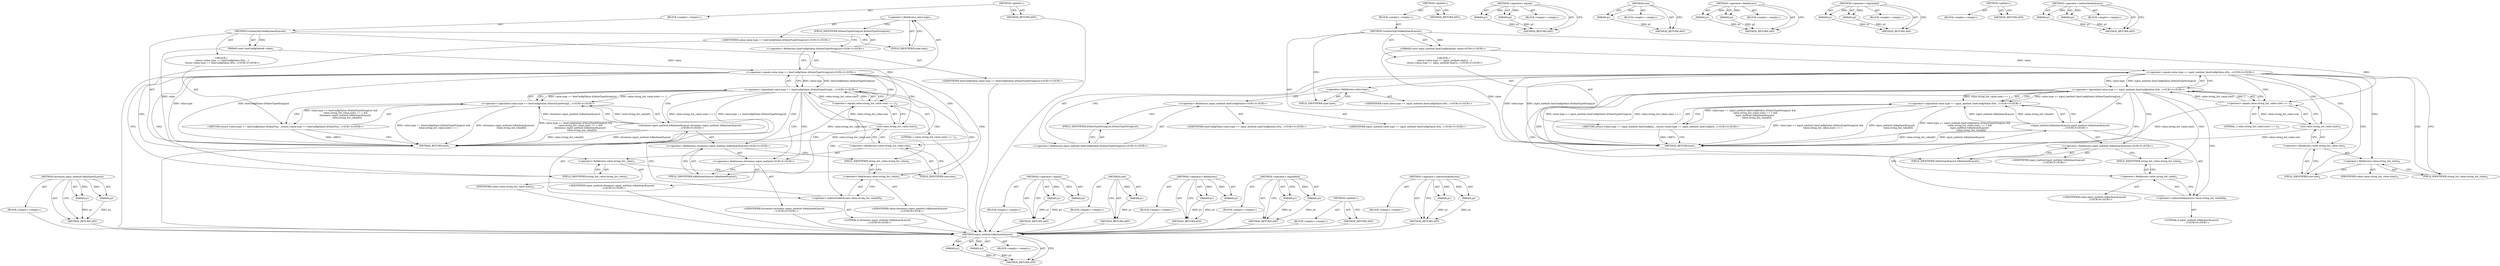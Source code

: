 digraph "&lt;operator&gt;.indirectIndexAccess" {
vulnerable_82 [label=<(METHOD,chromeos.input_method.IsKeyboardLayout)>];
vulnerable_83 [label=<(PARAM,p1)>];
vulnerable_84 [label=<(PARAM,p2)>];
vulnerable_85 [label=<(BLOCK,&lt;empty&gt;,&lt;empty&gt;)>];
vulnerable_86 [label=<(METHOD_RETURN,ANY)>];
vulnerable_6 [label=<(METHOD,&lt;global&gt;)<SUB>1</SUB>>];
vulnerable_7 [label=<(BLOCK,&lt;empty&gt;,&lt;empty&gt;)<SUB>1</SUB>>];
vulnerable_8 [label=<(METHOD,ContainOnlyOneKeyboardLayout)<SUB>1</SUB>>];
vulnerable_9 [label=<(PARAM,const ImeConfigValue&amp; value)<SUB>2</SUB>>];
vulnerable_10 [label="<(BLOCK,{
    return (value.type == ImeConfigValue::kVa...,{
    return (value.type == ImeConfigValue::kVa...)<SUB>2</SUB>>"];
vulnerable_11 [label="<(RETURN,return (value.type == ImeConfigValue::kValueTyp...,return (value.type == ImeConfigValue::kValueTyp...)<SUB>3</SUB>>"];
vulnerable_12 [label="<(&lt;operator&gt;.logicalAnd,value.type == ImeConfigValue::kValueTypeStringL...)<SUB>3</SUB>>"];
vulnerable_13 [label="<(&lt;operator&gt;.logicalAnd,value.type == ImeConfigValue::kValueTypeStringL...)<SUB>3</SUB>>"];
vulnerable_14 [label="<(&lt;operator&gt;.equals,value.type == ImeConfigValue::kValueTypeStringList)<SUB>3</SUB>>"];
vulnerable_15 [label=<(&lt;operator&gt;.fieldAccess,value.type)<SUB>3</SUB>>];
vulnerable_16 [label="<(IDENTIFIER,value,value.type == ImeConfigValue::kValueTypeStringList)<SUB>3</SUB>>"];
vulnerable_17 [label=<(FIELD_IDENTIFIER,type,type)<SUB>3</SUB>>];
vulnerable_18 [label="<(&lt;operator&gt;.fieldAccess,ImeConfigValue::kValueTypeStringList)<SUB>3</SUB>>"];
vulnerable_19 [label="<(IDENTIFIER,ImeConfigValue,value.type == ImeConfigValue::kValueTypeStringList)<SUB>3</SUB>>"];
vulnerable_20 [label=<(FIELD_IDENTIFIER,kValueTypeStringList,kValueTypeStringList)<SUB>3</SUB>>];
vulnerable_21 [label=<(&lt;operator&gt;.equals,value.string_list_value.size() == 1)<SUB>4</SUB>>];
vulnerable_22 [label=<(size,value.string_list_value.size())<SUB>4</SUB>>];
vulnerable_23 [label=<(&lt;operator&gt;.fieldAccess,value.string_list_value.size)<SUB>4</SUB>>];
vulnerable_24 [label=<(&lt;operator&gt;.fieldAccess,value.string_list_value)<SUB>4</SUB>>];
vulnerable_25 [label=<(IDENTIFIER,value,value.string_list_value.size())<SUB>4</SUB>>];
vulnerable_26 [label=<(FIELD_IDENTIFIER,string_list_value,string_list_value)<SUB>4</SUB>>];
vulnerable_27 [label=<(FIELD_IDENTIFIER,size,size)<SUB>4</SUB>>];
vulnerable_28 [label=<(LITERAL,1,value.string_list_value.size() == 1)<SUB>4</SUB>>];
vulnerable_29 [label="<(chromeos.input_method.IsKeyboardLayout,chromeos::input_method::IsKeyboardLayout(
     ...)<SUB>5</SUB>>"];
vulnerable_30 [label="<(&lt;operator&gt;.fieldAccess,chromeos::input_method::IsKeyboardLayout)<SUB>5</SUB>>"];
vulnerable_31 [label="<(&lt;operator&gt;.fieldAccess,chromeos::input_method)<SUB>5</SUB>>"];
vulnerable_32 [label="<(IDENTIFIER,chromeos,chromeos::input_method::IsKeyboardLayout(
     ...)<SUB>5</SUB>>"];
vulnerable_33 [label="<(IDENTIFIER,input_method,chromeos::input_method::IsKeyboardLayout(
     ...)<SUB>5</SUB>>"];
vulnerable_34 [label=<(FIELD_IDENTIFIER,IsKeyboardLayout,IsKeyboardLayout)<SUB>5</SUB>>];
vulnerable_35 [label=<(&lt;operator&gt;.indirectIndexAccess,value.string_list_value[0])<SUB>6</SUB>>];
vulnerable_36 [label=<(&lt;operator&gt;.fieldAccess,value.string_list_value)<SUB>6</SUB>>];
vulnerable_37 [label="<(IDENTIFIER,value,chromeos::input_method::IsKeyboardLayout(
     ...)<SUB>6</SUB>>"];
vulnerable_38 [label=<(FIELD_IDENTIFIER,string_list_value,string_list_value)<SUB>6</SUB>>];
vulnerable_39 [label="<(LITERAL,0,chromeos::input_method::IsKeyboardLayout(
     ...)<SUB>6</SUB>>"];
vulnerable_40 [label=<(METHOD_RETURN,bool)<SUB>1</SUB>>];
vulnerable_42 [label=<(METHOD_RETURN,ANY)<SUB>1</SUB>>];
vulnerable_68 [label=<(METHOD,&lt;operator&gt;.equals)>];
vulnerable_69 [label=<(PARAM,p1)>];
vulnerable_70 [label=<(PARAM,p2)>];
vulnerable_71 [label=<(BLOCK,&lt;empty&gt;,&lt;empty&gt;)>];
vulnerable_72 [label=<(METHOD_RETURN,ANY)>];
vulnerable_78 [label=<(METHOD,size)>];
vulnerable_79 [label=<(PARAM,p1)>];
vulnerable_80 [label=<(BLOCK,&lt;empty&gt;,&lt;empty&gt;)>];
vulnerable_81 [label=<(METHOD_RETURN,ANY)>];
vulnerable_73 [label=<(METHOD,&lt;operator&gt;.fieldAccess)>];
vulnerable_74 [label=<(PARAM,p1)>];
vulnerable_75 [label=<(PARAM,p2)>];
vulnerable_76 [label=<(BLOCK,&lt;empty&gt;,&lt;empty&gt;)>];
vulnerable_77 [label=<(METHOD_RETURN,ANY)>];
vulnerable_63 [label=<(METHOD,&lt;operator&gt;.logicalAnd)>];
vulnerable_64 [label=<(PARAM,p1)>];
vulnerable_65 [label=<(PARAM,p2)>];
vulnerable_66 [label=<(BLOCK,&lt;empty&gt;,&lt;empty&gt;)>];
vulnerable_67 [label=<(METHOD_RETURN,ANY)>];
vulnerable_57 [label=<(METHOD,&lt;global&gt;)<SUB>1</SUB>>];
vulnerable_58 [label=<(BLOCK,&lt;empty&gt;,&lt;empty&gt;)>];
vulnerable_59 [label=<(METHOD_RETURN,ANY)>];
vulnerable_87 [label=<(METHOD,&lt;operator&gt;.indirectIndexAccess)>];
vulnerable_88 [label=<(PARAM,p1)>];
vulnerable_89 [label=<(PARAM,p2)>];
vulnerable_90 [label=<(BLOCK,&lt;empty&gt;,&lt;empty&gt;)>];
vulnerable_91 [label=<(METHOD_RETURN,ANY)>];
fixed_82 [label=<(METHOD,input_method.IsKeyboardLayout)>];
fixed_83 [label=<(PARAM,p1)>];
fixed_84 [label=<(PARAM,p2)>];
fixed_85 [label=<(BLOCK,&lt;empty&gt;,&lt;empty&gt;)>];
fixed_86 [label=<(METHOD_RETURN,ANY)>];
fixed_6 [label=<(METHOD,&lt;global&gt;)<SUB>1</SUB>>];
fixed_7 [label=<(BLOCK,&lt;empty&gt;,&lt;empty&gt;)<SUB>1</SUB>>];
fixed_8 [label=<(METHOD,ContainOnlyOneKeyboardLayout)<SUB>1</SUB>>];
fixed_9 [label="<(PARAM,const input_method::ImeConfigValue&amp; value)<SUB>2</SUB>>"];
fixed_10 [label="<(BLOCK,{
    return (value.type == input_method::ImeCo...,{
    return (value.type == input_method::ImeCo...)<SUB>2</SUB>>"];
fixed_11 [label="<(RETURN,return (value.type == input_method::ImeConfigVa...,return (value.type == input_method::ImeConfigVa...)<SUB>3</SUB>>"];
fixed_12 [label="<(&lt;operator&gt;.logicalAnd,value.type == input_method::ImeConfigValue::kVa...)<SUB>3</SUB>>"];
fixed_13 [label="<(&lt;operator&gt;.logicalAnd,value.type == input_method::ImeConfigValue::kVa...)<SUB>3</SUB>>"];
fixed_14 [label="<(&lt;operator&gt;.equals,value.type == input_method::ImeConfigValue::kVa...)<SUB>3</SUB>>"];
fixed_15 [label=<(&lt;operator&gt;.fieldAccess,value.type)<SUB>3</SUB>>];
fixed_16 [label="<(IDENTIFIER,value,value.type == input_method::ImeConfigValue::kVa...)<SUB>3</SUB>>"];
fixed_17 [label=<(FIELD_IDENTIFIER,type,type)<SUB>3</SUB>>];
fixed_18 [label="<(&lt;operator&gt;.fieldAccess,input_method::ImeConfigValue::kValueTypeStringList)<SUB>3</SUB>>"];
fixed_19 [label="<(&lt;operator&gt;.fieldAccess,input_method::ImeConfigValue)<SUB>3</SUB>>"];
fixed_20 [label="<(IDENTIFIER,input_method,value.type == input_method::ImeConfigValue::kVa...)<SUB>3</SUB>>"];
fixed_21 [label="<(IDENTIFIER,ImeConfigValue,value.type == input_method::ImeConfigValue::kVa...)<SUB>3</SUB>>"];
fixed_22 [label=<(FIELD_IDENTIFIER,kValueTypeStringList,kValueTypeStringList)<SUB>3</SUB>>];
fixed_23 [label=<(&lt;operator&gt;.equals,value.string_list_value.size() == 1)<SUB>4</SUB>>];
fixed_24 [label=<(size,value.string_list_value.size())<SUB>4</SUB>>];
fixed_25 [label=<(&lt;operator&gt;.fieldAccess,value.string_list_value.size)<SUB>4</SUB>>];
fixed_26 [label=<(&lt;operator&gt;.fieldAccess,value.string_list_value)<SUB>4</SUB>>];
fixed_27 [label=<(IDENTIFIER,value,value.string_list_value.size())<SUB>4</SUB>>];
fixed_28 [label=<(FIELD_IDENTIFIER,string_list_value,string_list_value)<SUB>4</SUB>>];
fixed_29 [label=<(FIELD_IDENTIFIER,size,size)<SUB>4</SUB>>];
fixed_30 [label=<(LITERAL,1,value.string_list_value.size() == 1)<SUB>4</SUB>>];
fixed_31 [label="<(input_method.IsKeyboardLayout,input_method::IsKeyboardLayout(
               ...)<SUB>5</SUB>>"];
fixed_32 [label="<(&lt;operator&gt;.fieldAccess,input_method::IsKeyboardLayout)<SUB>5</SUB>>"];
fixed_33 [label="<(IDENTIFIER,input_method,input_method::IsKeyboardLayout(
               ...)<SUB>5</SUB>>"];
fixed_34 [label=<(FIELD_IDENTIFIER,IsKeyboardLayout,IsKeyboardLayout)<SUB>5</SUB>>];
fixed_35 [label=<(&lt;operator&gt;.indirectIndexAccess,value.string_list_value[0])<SUB>6</SUB>>];
fixed_36 [label=<(&lt;operator&gt;.fieldAccess,value.string_list_value)<SUB>6</SUB>>];
fixed_37 [label="<(IDENTIFIER,value,input_method::IsKeyboardLayout(
               ...)<SUB>6</SUB>>"];
fixed_38 [label=<(FIELD_IDENTIFIER,string_list_value,string_list_value)<SUB>6</SUB>>];
fixed_39 [label="<(LITERAL,0,input_method::IsKeyboardLayout(
               ...)<SUB>6</SUB>>"];
fixed_40 [label=<(METHOD_RETURN,bool)<SUB>1</SUB>>];
fixed_42 [label=<(METHOD_RETURN,ANY)<SUB>1</SUB>>];
fixed_68 [label=<(METHOD,&lt;operator&gt;.equals)>];
fixed_69 [label=<(PARAM,p1)>];
fixed_70 [label=<(PARAM,p2)>];
fixed_71 [label=<(BLOCK,&lt;empty&gt;,&lt;empty&gt;)>];
fixed_72 [label=<(METHOD_RETURN,ANY)>];
fixed_78 [label=<(METHOD,size)>];
fixed_79 [label=<(PARAM,p1)>];
fixed_80 [label=<(BLOCK,&lt;empty&gt;,&lt;empty&gt;)>];
fixed_81 [label=<(METHOD_RETURN,ANY)>];
fixed_73 [label=<(METHOD,&lt;operator&gt;.fieldAccess)>];
fixed_74 [label=<(PARAM,p1)>];
fixed_75 [label=<(PARAM,p2)>];
fixed_76 [label=<(BLOCK,&lt;empty&gt;,&lt;empty&gt;)>];
fixed_77 [label=<(METHOD_RETURN,ANY)>];
fixed_63 [label=<(METHOD,&lt;operator&gt;.logicalAnd)>];
fixed_64 [label=<(PARAM,p1)>];
fixed_65 [label=<(PARAM,p2)>];
fixed_66 [label=<(BLOCK,&lt;empty&gt;,&lt;empty&gt;)>];
fixed_67 [label=<(METHOD_RETURN,ANY)>];
fixed_57 [label=<(METHOD,&lt;global&gt;)<SUB>1</SUB>>];
fixed_58 [label=<(BLOCK,&lt;empty&gt;,&lt;empty&gt;)>];
fixed_59 [label=<(METHOD_RETURN,ANY)>];
fixed_87 [label=<(METHOD,&lt;operator&gt;.indirectIndexAccess)>];
fixed_88 [label=<(PARAM,p1)>];
fixed_89 [label=<(PARAM,p2)>];
fixed_90 [label=<(BLOCK,&lt;empty&gt;,&lt;empty&gt;)>];
fixed_91 [label=<(METHOD_RETURN,ANY)>];
vulnerable_82 -> vulnerable_83  [key=0, label="AST: "];
vulnerable_82 -> vulnerable_83  [key=1, label="DDG: "];
vulnerable_82 -> vulnerable_85  [key=0, label="AST: "];
vulnerable_82 -> vulnerable_84  [key=0, label="AST: "];
vulnerable_82 -> vulnerable_84  [key=1, label="DDG: "];
vulnerable_82 -> vulnerable_86  [key=0, label="AST: "];
vulnerable_82 -> vulnerable_86  [key=1, label="CFG: "];
vulnerable_83 -> vulnerable_86  [key=0, label="DDG: p1"];
vulnerable_84 -> vulnerable_86  [key=0, label="DDG: p2"];
vulnerable_85 -> fixed_82  [key=0];
vulnerable_86 -> fixed_82  [key=0];
vulnerable_6 -> vulnerable_7  [key=0, label="AST: "];
vulnerable_6 -> vulnerable_42  [key=0, label="AST: "];
vulnerable_6 -> vulnerable_42  [key=1, label="CFG: "];
vulnerable_7 -> vulnerable_8  [key=0, label="AST: "];
vulnerable_8 -> vulnerable_9  [key=0, label="AST: "];
vulnerable_8 -> vulnerable_9  [key=1, label="DDG: "];
vulnerable_8 -> vulnerable_10  [key=0, label="AST: "];
vulnerable_8 -> vulnerable_40  [key=0, label="AST: "];
vulnerable_8 -> vulnerable_17  [key=0, label="CFG: "];
vulnerable_8 -> vulnerable_21  [key=0, label="DDG: "];
vulnerable_9 -> vulnerable_40  [key=0, label="DDG: value"];
vulnerable_9 -> vulnerable_14  [key=0, label="DDG: value"];
vulnerable_10 -> vulnerable_11  [key=0, label="AST: "];
vulnerable_11 -> vulnerable_12  [key=0, label="AST: "];
vulnerable_11 -> vulnerable_40  [key=0, label="CFG: "];
vulnerable_11 -> vulnerable_40  [key=1, label="DDG: &lt;RET&gt;"];
vulnerable_12 -> vulnerable_13  [key=0, label="AST: "];
vulnerable_12 -> vulnerable_29  [key=0, label="AST: "];
vulnerable_12 -> vulnerable_11  [key=0, label="CFG: "];
vulnerable_12 -> vulnerable_11  [key=1, label="DDG: value.type == ImeConfigValue::kValueTypeStringList &amp;&amp;
             value.string_list_value.size() == 1 &amp;&amp;
            chromeos::input_method::IsKeyboardLayout(
                 value.string_list_value[0])"];
vulnerable_12 -> vulnerable_40  [key=0, label="DDG: value.type == ImeConfigValue::kValueTypeStringList &amp;&amp;
             value.string_list_value.size() == 1"];
vulnerable_12 -> vulnerable_40  [key=1, label="DDG: chromeos::input_method::IsKeyboardLayout(
                 value.string_list_value[0])"];
vulnerable_12 -> vulnerable_40  [key=2, label="DDG: value.type == ImeConfigValue::kValueTypeStringList &amp;&amp;
             value.string_list_value.size() == 1 &amp;&amp;
            chromeos::input_method::IsKeyboardLayout(
                 value.string_list_value[0])"];
vulnerable_13 -> vulnerable_14  [key=0, label="AST: "];
vulnerable_13 -> vulnerable_21  [key=0, label="AST: "];
vulnerable_13 -> vulnerable_12  [key=0, label="CFG: "];
vulnerable_13 -> vulnerable_12  [key=1, label="DDG: value.type == ImeConfigValue::kValueTypeStringList"];
vulnerable_13 -> vulnerable_12  [key=2, label="DDG: value.string_list_value.size() == 1"];
vulnerable_13 -> vulnerable_31  [key=0, label="CFG: "];
vulnerable_13 -> vulnerable_31  [key=1, label="CDG: "];
vulnerable_13 -> vulnerable_40  [key=0, label="DDG: value.type == ImeConfigValue::kValueTypeStringList"];
vulnerable_13 -> vulnerable_40  [key=1, label="DDG: value.string_list_value.size() == 1"];
vulnerable_13 -> vulnerable_30  [key=0, label="CDG: "];
vulnerable_13 -> vulnerable_29  [key=0, label="CDG: "];
vulnerable_13 -> vulnerable_34  [key=0, label="CDG: "];
vulnerable_13 -> vulnerable_36  [key=0, label="CDG: "];
vulnerable_13 -> vulnerable_35  [key=0, label="CDG: "];
vulnerable_13 -> vulnerable_38  [key=0, label="CDG: "];
vulnerable_14 -> vulnerable_15  [key=0, label="AST: "];
vulnerable_14 -> vulnerable_18  [key=0, label="AST: "];
vulnerable_14 -> vulnerable_13  [key=0, label="CFG: "];
vulnerable_14 -> vulnerable_13  [key=1, label="DDG: value.type"];
vulnerable_14 -> vulnerable_13  [key=2, label="DDG: ImeConfigValue::kValueTypeStringList"];
vulnerable_14 -> vulnerable_26  [key=0, label="CFG: "];
vulnerable_14 -> vulnerable_26  [key=1, label="CDG: "];
vulnerable_14 -> vulnerable_40  [key=0, label="DDG: value.type"];
vulnerable_14 -> vulnerable_40  [key=1, label="DDG: ImeConfigValue::kValueTypeStringList"];
vulnerable_14 -> vulnerable_24  [key=0, label="CDG: "];
vulnerable_14 -> vulnerable_21  [key=0, label="CDG: "];
vulnerable_14 -> vulnerable_23  [key=0, label="CDG: "];
vulnerable_14 -> vulnerable_22  [key=0, label="CDG: "];
vulnerable_14 -> vulnerable_27  [key=0, label="CDG: "];
vulnerable_15 -> vulnerable_16  [key=0, label="AST: "];
vulnerable_15 -> vulnerable_17  [key=0, label="AST: "];
vulnerable_15 -> vulnerable_20  [key=0, label="CFG: "];
vulnerable_16 -> fixed_82  [key=0];
vulnerable_17 -> vulnerable_15  [key=0, label="CFG: "];
vulnerable_18 -> vulnerable_19  [key=0, label="AST: "];
vulnerable_18 -> vulnerable_20  [key=0, label="AST: "];
vulnerable_18 -> vulnerable_14  [key=0, label="CFG: "];
vulnerable_19 -> fixed_82  [key=0];
vulnerable_20 -> vulnerable_18  [key=0, label="CFG: "];
vulnerable_21 -> vulnerable_22  [key=0, label="AST: "];
vulnerable_21 -> vulnerable_28  [key=0, label="AST: "];
vulnerable_21 -> vulnerable_13  [key=0, label="CFG: "];
vulnerable_21 -> vulnerable_13  [key=1, label="DDG: value.string_list_value.size()"];
vulnerable_21 -> vulnerable_13  [key=2, label="DDG: 1"];
vulnerable_21 -> vulnerable_40  [key=0, label="DDG: value.string_list_value.size()"];
vulnerable_22 -> vulnerable_23  [key=0, label="AST: "];
vulnerable_22 -> vulnerable_21  [key=0, label="CFG: "];
vulnerable_22 -> vulnerable_21  [key=1, label="DDG: value.string_list_value.size"];
vulnerable_22 -> vulnerable_40  [key=0, label="DDG: value.string_list_value.size"];
vulnerable_23 -> vulnerable_24  [key=0, label="AST: "];
vulnerable_23 -> vulnerable_27  [key=0, label="AST: "];
vulnerable_23 -> vulnerable_22  [key=0, label="CFG: "];
vulnerable_24 -> vulnerable_25  [key=0, label="AST: "];
vulnerable_24 -> vulnerable_26  [key=0, label="AST: "];
vulnerable_24 -> vulnerable_27  [key=0, label="CFG: "];
vulnerable_25 -> fixed_82  [key=0];
vulnerable_26 -> vulnerable_24  [key=0, label="CFG: "];
vulnerable_27 -> vulnerable_23  [key=0, label="CFG: "];
vulnerable_28 -> fixed_82  [key=0];
vulnerable_29 -> vulnerable_30  [key=0, label="AST: "];
vulnerable_29 -> vulnerable_35  [key=0, label="AST: "];
vulnerable_29 -> vulnerable_12  [key=0, label="CFG: "];
vulnerable_29 -> vulnerable_12  [key=1, label="DDG: chromeos::input_method::IsKeyboardLayout"];
vulnerable_29 -> vulnerable_12  [key=2, label="DDG: value.string_list_value[0]"];
vulnerable_29 -> vulnerable_40  [key=0, label="DDG: chromeos::input_method::IsKeyboardLayout"];
vulnerable_29 -> vulnerable_40  [key=1, label="DDG: value.string_list_value[0]"];
vulnerable_30 -> vulnerable_31  [key=0, label="AST: "];
vulnerable_30 -> vulnerable_34  [key=0, label="AST: "];
vulnerable_30 -> vulnerable_38  [key=0, label="CFG: "];
vulnerable_31 -> vulnerable_32  [key=0, label="AST: "];
vulnerable_31 -> vulnerable_33  [key=0, label="AST: "];
vulnerable_31 -> vulnerable_34  [key=0, label="CFG: "];
vulnerable_32 -> fixed_82  [key=0];
vulnerable_33 -> fixed_82  [key=0];
vulnerable_34 -> vulnerable_30  [key=0, label="CFG: "];
vulnerable_35 -> vulnerable_36  [key=0, label="AST: "];
vulnerable_35 -> vulnerable_39  [key=0, label="AST: "];
vulnerable_35 -> vulnerable_29  [key=0, label="CFG: "];
vulnerable_36 -> vulnerable_37  [key=0, label="AST: "];
vulnerable_36 -> vulnerable_38  [key=0, label="AST: "];
vulnerable_36 -> vulnerable_35  [key=0, label="CFG: "];
vulnerable_37 -> fixed_82  [key=0];
vulnerable_38 -> vulnerable_36  [key=0, label="CFG: "];
vulnerable_39 -> fixed_82  [key=0];
vulnerable_40 -> fixed_82  [key=0];
vulnerable_42 -> fixed_82  [key=0];
vulnerable_68 -> vulnerable_69  [key=0, label="AST: "];
vulnerable_68 -> vulnerable_69  [key=1, label="DDG: "];
vulnerable_68 -> vulnerable_71  [key=0, label="AST: "];
vulnerable_68 -> vulnerable_70  [key=0, label="AST: "];
vulnerable_68 -> vulnerable_70  [key=1, label="DDG: "];
vulnerable_68 -> vulnerable_72  [key=0, label="AST: "];
vulnerable_68 -> vulnerable_72  [key=1, label="CFG: "];
vulnerable_69 -> vulnerable_72  [key=0, label="DDG: p1"];
vulnerable_70 -> vulnerable_72  [key=0, label="DDG: p2"];
vulnerable_71 -> fixed_82  [key=0];
vulnerable_72 -> fixed_82  [key=0];
vulnerable_78 -> vulnerable_79  [key=0, label="AST: "];
vulnerable_78 -> vulnerable_79  [key=1, label="DDG: "];
vulnerable_78 -> vulnerable_80  [key=0, label="AST: "];
vulnerable_78 -> vulnerable_81  [key=0, label="AST: "];
vulnerable_78 -> vulnerable_81  [key=1, label="CFG: "];
vulnerable_79 -> vulnerable_81  [key=0, label="DDG: p1"];
vulnerable_80 -> fixed_82  [key=0];
vulnerable_81 -> fixed_82  [key=0];
vulnerable_73 -> vulnerable_74  [key=0, label="AST: "];
vulnerable_73 -> vulnerable_74  [key=1, label="DDG: "];
vulnerable_73 -> vulnerable_76  [key=0, label="AST: "];
vulnerable_73 -> vulnerable_75  [key=0, label="AST: "];
vulnerable_73 -> vulnerable_75  [key=1, label="DDG: "];
vulnerable_73 -> vulnerable_77  [key=0, label="AST: "];
vulnerable_73 -> vulnerable_77  [key=1, label="CFG: "];
vulnerable_74 -> vulnerable_77  [key=0, label="DDG: p1"];
vulnerable_75 -> vulnerable_77  [key=0, label="DDG: p2"];
vulnerable_76 -> fixed_82  [key=0];
vulnerable_77 -> fixed_82  [key=0];
vulnerable_63 -> vulnerable_64  [key=0, label="AST: "];
vulnerable_63 -> vulnerable_64  [key=1, label="DDG: "];
vulnerable_63 -> vulnerable_66  [key=0, label="AST: "];
vulnerable_63 -> vulnerable_65  [key=0, label="AST: "];
vulnerable_63 -> vulnerable_65  [key=1, label="DDG: "];
vulnerable_63 -> vulnerable_67  [key=0, label="AST: "];
vulnerable_63 -> vulnerable_67  [key=1, label="CFG: "];
vulnerable_64 -> vulnerable_67  [key=0, label="DDG: p1"];
vulnerable_65 -> vulnerable_67  [key=0, label="DDG: p2"];
vulnerable_66 -> fixed_82  [key=0];
vulnerable_67 -> fixed_82  [key=0];
vulnerable_57 -> vulnerable_58  [key=0, label="AST: "];
vulnerable_57 -> vulnerable_59  [key=0, label="AST: "];
vulnerable_57 -> vulnerable_59  [key=1, label="CFG: "];
vulnerable_58 -> fixed_82  [key=0];
vulnerable_59 -> fixed_82  [key=0];
vulnerable_87 -> vulnerable_88  [key=0, label="AST: "];
vulnerable_87 -> vulnerable_88  [key=1, label="DDG: "];
vulnerable_87 -> vulnerable_90  [key=0, label="AST: "];
vulnerable_87 -> vulnerable_89  [key=0, label="AST: "];
vulnerable_87 -> vulnerable_89  [key=1, label="DDG: "];
vulnerable_87 -> vulnerable_91  [key=0, label="AST: "];
vulnerable_87 -> vulnerable_91  [key=1, label="CFG: "];
vulnerable_88 -> vulnerable_91  [key=0, label="DDG: p1"];
vulnerable_89 -> vulnerable_91  [key=0, label="DDG: p2"];
vulnerable_90 -> fixed_82  [key=0];
vulnerable_91 -> fixed_82  [key=0];
fixed_82 -> fixed_83  [key=0, label="AST: "];
fixed_82 -> fixed_83  [key=1, label="DDG: "];
fixed_82 -> fixed_85  [key=0, label="AST: "];
fixed_82 -> fixed_84  [key=0, label="AST: "];
fixed_82 -> fixed_84  [key=1, label="DDG: "];
fixed_82 -> fixed_86  [key=0, label="AST: "];
fixed_82 -> fixed_86  [key=1, label="CFG: "];
fixed_83 -> fixed_86  [key=0, label="DDG: p1"];
fixed_84 -> fixed_86  [key=0, label="DDG: p2"];
fixed_6 -> fixed_7  [key=0, label="AST: "];
fixed_6 -> fixed_42  [key=0, label="AST: "];
fixed_6 -> fixed_42  [key=1, label="CFG: "];
fixed_7 -> fixed_8  [key=0, label="AST: "];
fixed_8 -> fixed_9  [key=0, label="AST: "];
fixed_8 -> fixed_9  [key=1, label="DDG: "];
fixed_8 -> fixed_10  [key=0, label="AST: "];
fixed_8 -> fixed_40  [key=0, label="AST: "];
fixed_8 -> fixed_17  [key=0, label="CFG: "];
fixed_8 -> fixed_23  [key=0, label="DDG: "];
fixed_9 -> fixed_40  [key=0, label="DDG: value"];
fixed_9 -> fixed_14  [key=0, label="DDG: value"];
fixed_10 -> fixed_11  [key=0, label="AST: "];
fixed_11 -> fixed_12  [key=0, label="AST: "];
fixed_11 -> fixed_40  [key=0, label="CFG: "];
fixed_11 -> fixed_40  [key=1, label="DDG: &lt;RET&gt;"];
fixed_12 -> fixed_13  [key=0, label="AST: "];
fixed_12 -> fixed_31  [key=0, label="AST: "];
fixed_12 -> fixed_11  [key=0, label="CFG: "];
fixed_12 -> fixed_11  [key=1, label="DDG: value.type == input_method::ImeConfigValue::kValueTypeStringList &amp;&amp;
             value.string_list_value.size() == 1 &amp;&amp;
            input_method::IsKeyboardLayout(
                 value.string_list_value[0])"];
fixed_12 -> fixed_40  [key=0, label="DDG: value.type == input_method::ImeConfigValue::kValueTypeStringList &amp;&amp;
             value.string_list_value.size() == 1"];
fixed_12 -> fixed_40  [key=1, label="DDG: input_method::IsKeyboardLayout(
                 value.string_list_value[0])"];
fixed_12 -> fixed_40  [key=2, label="DDG: value.type == input_method::ImeConfigValue::kValueTypeStringList &amp;&amp;
             value.string_list_value.size() == 1 &amp;&amp;
            input_method::IsKeyboardLayout(
                 value.string_list_value[0])"];
fixed_13 -> fixed_14  [key=0, label="AST: "];
fixed_13 -> fixed_23  [key=0, label="AST: "];
fixed_13 -> fixed_12  [key=0, label="CFG: "];
fixed_13 -> fixed_12  [key=1, label="DDG: value.type == input_method::ImeConfigValue::kValueTypeStringList"];
fixed_13 -> fixed_12  [key=2, label="DDG: value.string_list_value.size() == 1"];
fixed_13 -> fixed_34  [key=0, label="CFG: "];
fixed_13 -> fixed_34  [key=1, label="CDG: "];
fixed_13 -> fixed_40  [key=0, label="DDG: value.type == input_method::ImeConfigValue::kValueTypeStringList"];
fixed_13 -> fixed_40  [key=1, label="DDG: value.string_list_value.size() == 1"];
fixed_13 -> fixed_32  [key=0, label="CDG: "];
fixed_13 -> fixed_36  [key=0, label="CDG: "];
fixed_13 -> fixed_35  [key=0, label="CDG: "];
fixed_13 -> fixed_38  [key=0, label="CDG: "];
fixed_13 -> fixed_31  [key=0, label="CDG: "];
fixed_14 -> fixed_15  [key=0, label="AST: "];
fixed_14 -> fixed_18  [key=0, label="AST: "];
fixed_14 -> fixed_13  [key=0, label="CFG: "];
fixed_14 -> fixed_13  [key=1, label="DDG: value.type"];
fixed_14 -> fixed_13  [key=2, label="DDG: input_method::ImeConfigValue::kValueTypeStringList"];
fixed_14 -> fixed_28  [key=0, label="CFG: "];
fixed_14 -> fixed_28  [key=1, label="CDG: "];
fixed_14 -> fixed_40  [key=0, label="DDG: value.type"];
fixed_14 -> fixed_40  [key=1, label="DDG: input_method::ImeConfigValue::kValueTypeStringList"];
fixed_14 -> fixed_24  [key=0, label="CDG: "];
fixed_14 -> fixed_29  [key=0, label="CDG: "];
fixed_14 -> fixed_26  [key=0, label="CDG: "];
fixed_14 -> fixed_23  [key=0, label="CDG: "];
fixed_14 -> fixed_25  [key=0, label="CDG: "];
fixed_15 -> fixed_16  [key=0, label="AST: "];
fixed_15 -> fixed_17  [key=0, label="AST: "];
fixed_15 -> fixed_19  [key=0, label="CFG: "];
fixed_17 -> fixed_15  [key=0, label="CFG: "];
fixed_18 -> fixed_19  [key=0, label="AST: "];
fixed_18 -> fixed_22  [key=0, label="AST: "];
fixed_18 -> fixed_14  [key=0, label="CFG: "];
fixed_19 -> fixed_20  [key=0, label="AST: "];
fixed_19 -> fixed_21  [key=0, label="AST: "];
fixed_19 -> fixed_22  [key=0, label="CFG: "];
fixed_22 -> fixed_18  [key=0, label="CFG: "];
fixed_23 -> fixed_24  [key=0, label="AST: "];
fixed_23 -> fixed_30  [key=0, label="AST: "];
fixed_23 -> fixed_13  [key=0, label="CFG: "];
fixed_23 -> fixed_13  [key=1, label="DDG: value.string_list_value.size()"];
fixed_23 -> fixed_13  [key=2, label="DDG: 1"];
fixed_23 -> fixed_40  [key=0, label="DDG: value.string_list_value.size()"];
fixed_24 -> fixed_25  [key=0, label="AST: "];
fixed_24 -> fixed_23  [key=0, label="CFG: "];
fixed_24 -> fixed_23  [key=1, label="DDG: value.string_list_value.size"];
fixed_24 -> fixed_40  [key=0, label="DDG: value.string_list_value.size"];
fixed_25 -> fixed_26  [key=0, label="AST: "];
fixed_25 -> fixed_29  [key=0, label="AST: "];
fixed_25 -> fixed_24  [key=0, label="CFG: "];
fixed_26 -> fixed_27  [key=0, label="AST: "];
fixed_26 -> fixed_28  [key=0, label="AST: "];
fixed_26 -> fixed_29  [key=0, label="CFG: "];
fixed_28 -> fixed_26  [key=0, label="CFG: "];
fixed_29 -> fixed_25  [key=0, label="CFG: "];
fixed_31 -> fixed_32  [key=0, label="AST: "];
fixed_31 -> fixed_35  [key=0, label="AST: "];
fixed_31 -> fixed_12  [key=0, label="CFG: "];
fixed_31 -> fixed_12  [key=1, label="DDG: input_method::IsKeyboardLayout"];
fixed_31 -> fixed_12  [key=2, label="DDG: value.string_list_value[0]"];
fixed_31 -> fixed_40  [key=0, label="DDG: input_method::IsKeyboardLayout"];
fixed_31 -> fixed_40  [key=1, label="DDG: value.string_list_value[0]"];
fixed_32 -> fixed_33  [key=0, label="AST: "];
fixed_32 -> fixed_34  [key=0, label="AST: "];
fixed_32 -> fixed_38  [key=0, label="CFG: "];
fixed_34 -> fixed_32  [key=0, label="CFG: "];
fixed_35 -> fixed_36  [key=0, label="AST: "];
fixed_35 -> fixed_39  [key=0, label="AST: "];
fixed_35 -> fixed_31  [key=0, label="CFG: "];
fixed_36 -> fixed_37  [key=0, label="AST: "];
fixed_36 -> fixed_38  [key=0, label="AST: "];
fixed_36 -> fixed_35  [key=0, label="CFG: "];
fixed_38 -> fixed_36  [key=0, label="CFG: "];
fixed_68 -> fixed_69  [key=0, label="AST: "];
fixed_68 -> fixed_69  [key=1, label="DDG: "];
fixed_68 -> fixed_71  [key=0, label="AST: "];
fixed_68 -> fixed_70  [key=0, label="AST: "];
fixed_68 -> fixed_70  [key=1, label="DDG: "];
fixed_68 -> fixed_72  [key=0, label="AST: "];
fixed_68 -> fixed_72  [key=1, label="CFG: "];
fixed_69 -> fixed_72  [key=0, label="DDG: p1"];
fixed_70 -> fixed_72  [key=0, label="DDG: p2"];
fixed_78 -> fixed_79  [key=0, label="AST: "];
fixed_78 -> fixed_79  [key=1, label="DDG: "];
fixed_78 -> fixed_80  [key=0, label="AST: "];
fixed_78 -> fixed_81  [key=0, label="AST: "];
fixed_78 -> fixed_81  [key=1, label="CFG: "];
fixed_79 -> fixed_81  [key=0, label="DDG: p1"];
fixed_73 -> fixed_74  [key=0, label="AST: "];
fixed_73 -> fixed_74  [key=1, label="DDG: "];
fixed_73 -> fixed_76  [key=0, label="AST: "];
fixed_73 -> fixed_75  [key=0, label="AST: "];
fixed_73 -> fixed_75  [key=1, label="DDG: "];
fixed_73 -> fixed_77  [key=0, label="AST: "];
fixed_73 -> fixed_77  [key=1, label="CFG: "];
fixed_74 -> fixed_77  [key=0, label="DDG: p1"];
fixed_75 -> fixed_77  [key=0, label="DDG: p2"];
fixed_63 -> fixed_64  [key=0, label="AST: "];
fixed_63 -> fixed_64  [key=1, label="DDG: "];
fixed_63 -> fixed_66  [key=0, label="AST: "];
fixed_63 -> fixed_65  [key=0, label="AST: "];
fixed_63 -> fixed_65  [key=1, label="DDG: "];
fixed_63 -> fixed_67  [key=0, label="AST: "];
fixed_63 -> fixed_67  [key=1, label="CFG: "];
fixed_64 -> fixed_67  [key=0, label="DDG: p1"];
fixed_65 -> fixed_67  [key=0, label="DDG: p2"];
fixed_57 -> fixed_58  [key=0, label="AST: "];
fixed_57 -> fixed_59  [key=0, label="AST: "];
fixed_57 -> fixed_59  [key=1, label="CFG: "];
fixed_87 -> fixed_88  [key=0, label="AST: "];
fixed_87 -> fixed_88  [key=1, label="DDG: "];
fixed_87 -> fixed_90  [key=0, label="AST: "];
fixed_87 -> fixed_89  [key=0, label="AST: "];
fixed_87 -> fixed_89  [key=1, label="DDG: "];
fixed_87 -> fixed_91  [key=0, label="AST: "];
fixed_87 -> fixed_91  [key=1, label="CFG: "];
fixed_88 -> fixed_91  [key=0, label="DDG: p1"];
fixed_89 -> fixed_91  [key=0, label="DDG: p2"];
}
